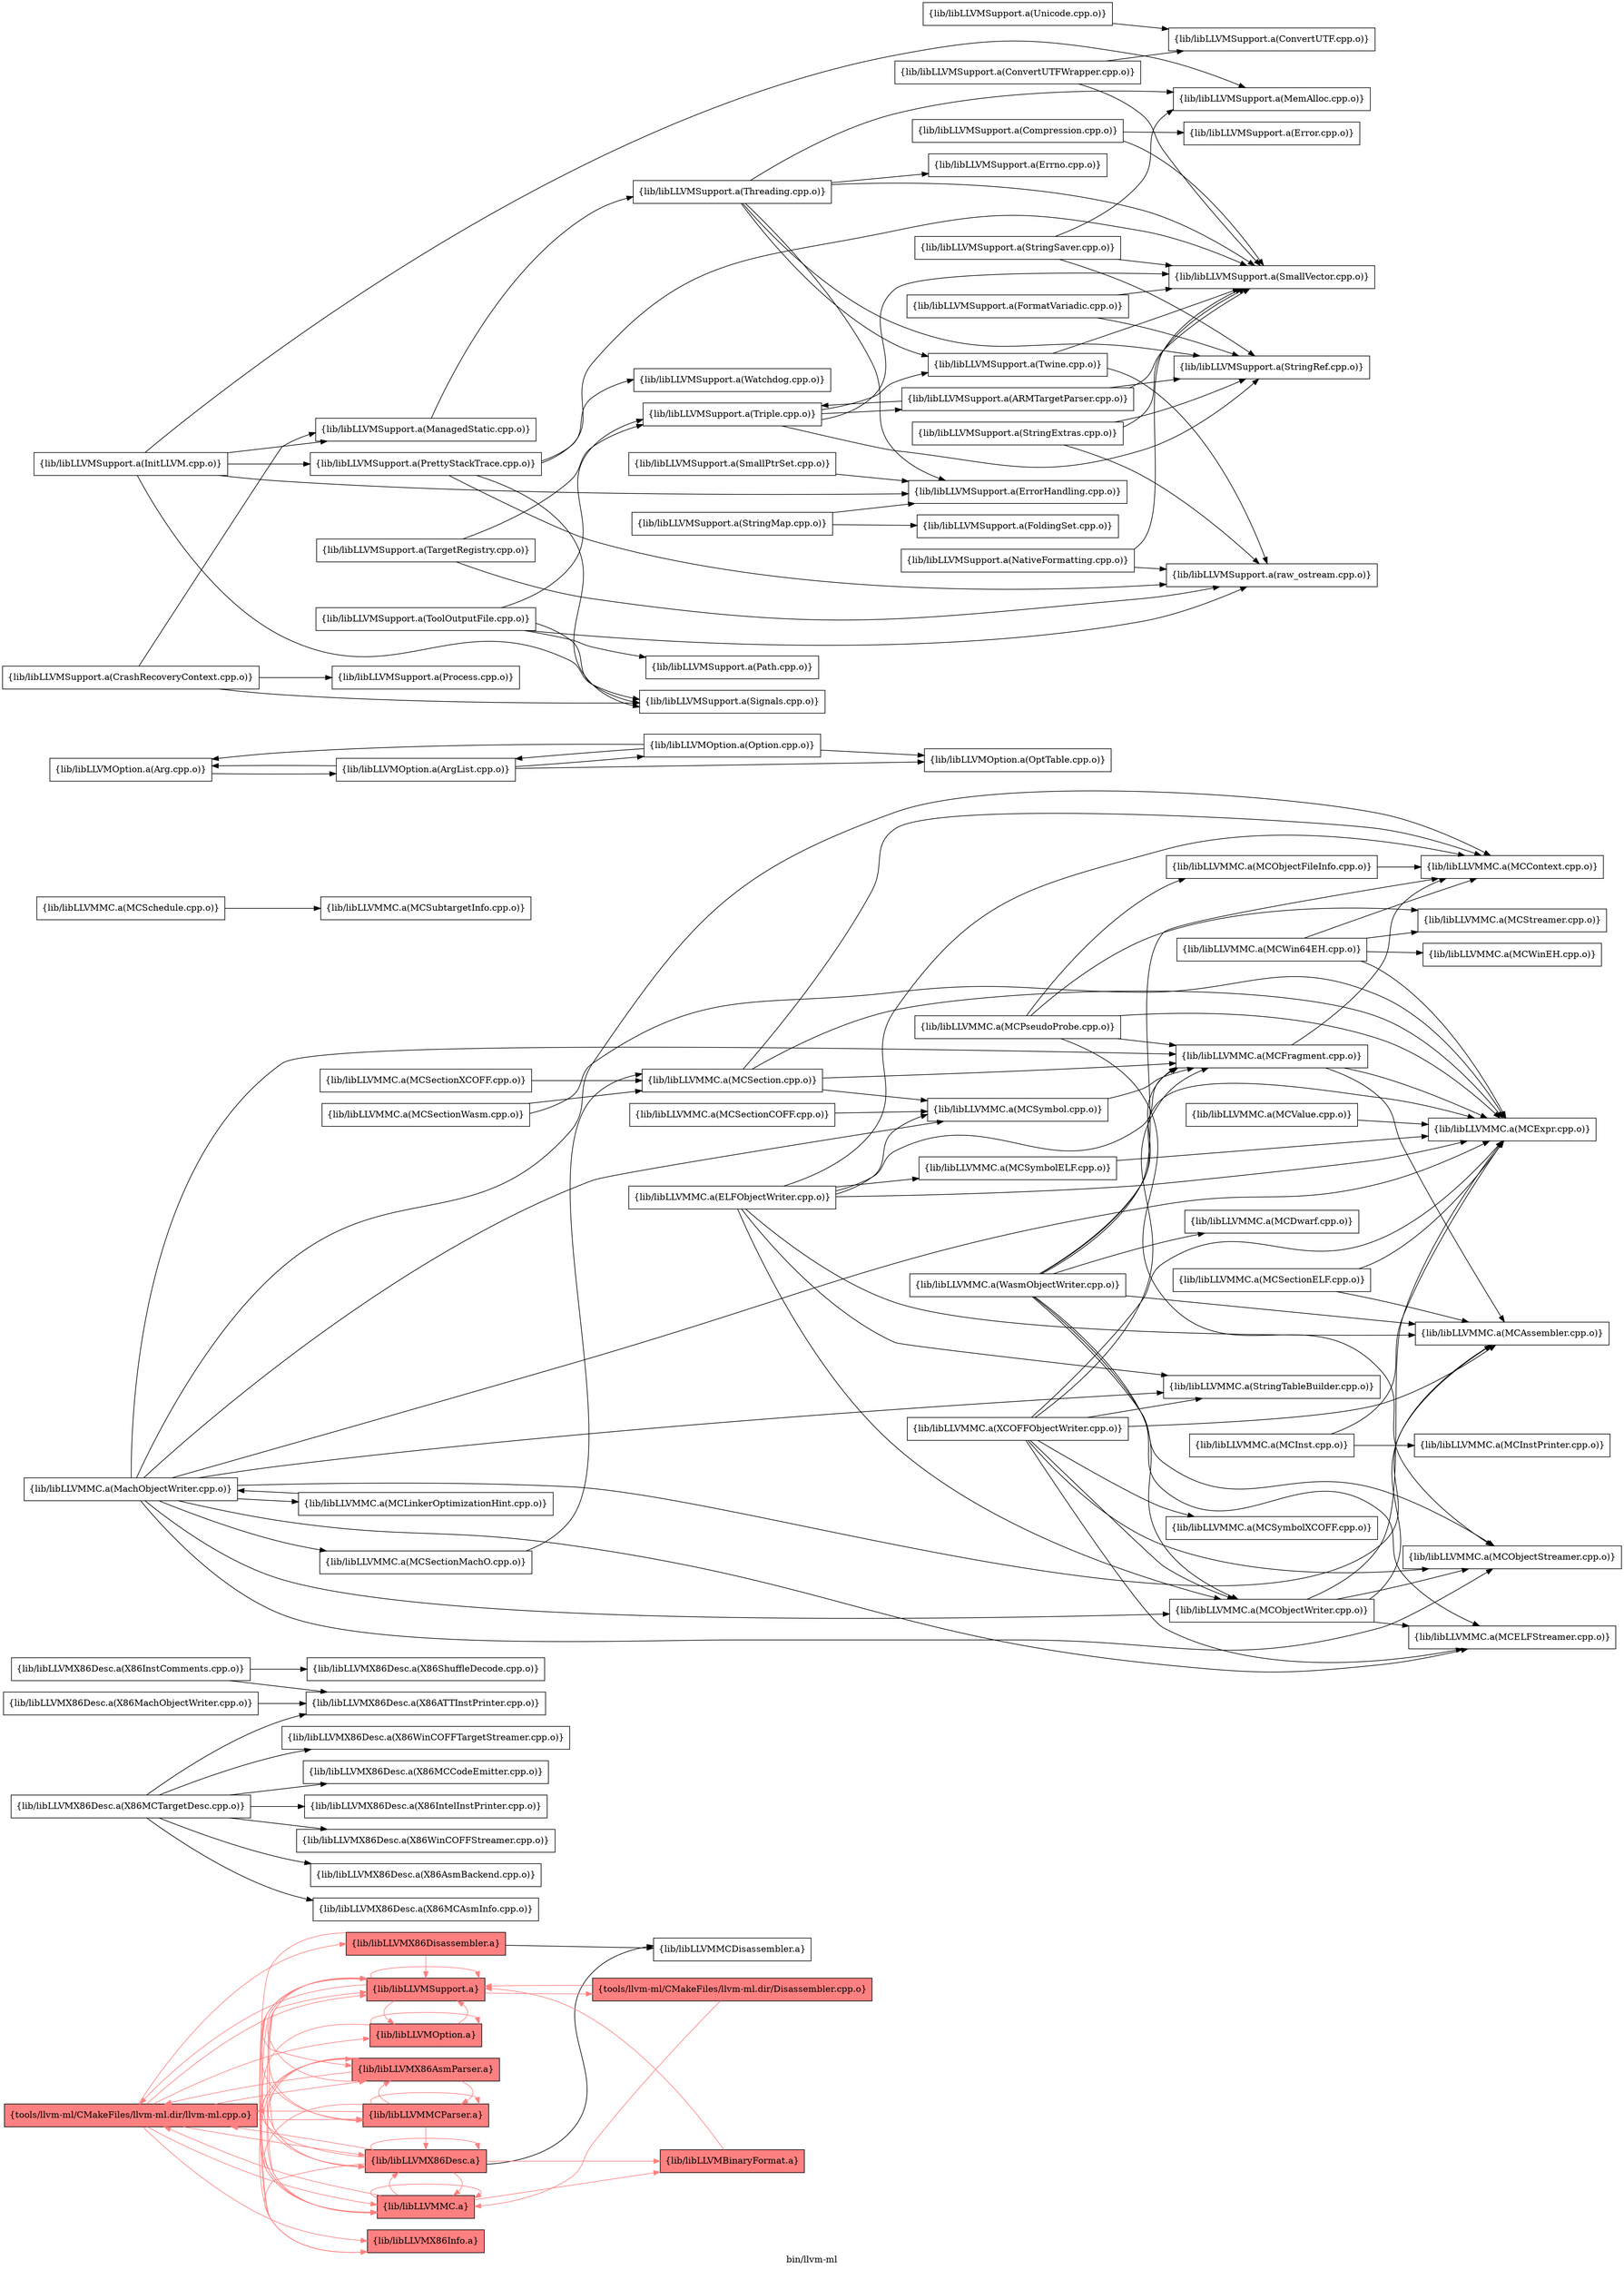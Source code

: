 digraph "bin/llvm-ml" {
	label="bin/llvm-ml";
	rankdir="LR"
	{ rank=same; Node0x561a8addbac8;  }
	{ rank=same; Node0x561a8addd648; Node0x561a8adddc38; Node0x561a8adde048; Node0x561a8adde598; Node0x561a8addea48; Node0x561a8adda178; Node0x561a8adda448; Node0x561a8adda998;  }

	Node0x561a8addbac8 [shape=record,shape=box,style=filled,fillcolor="1.000000 0.5 1",group=1,label="{tools/llvm-ml/CMakeFiles/llvm-ml.dir/llvm-ml.cpp.o}"];
	Node0x561a8addbac8 -> Node0x561a8addd648[color="1.000000 0.5 1"];
	Node0x561a8addbac8 -> Node0x561a8adddc38[color="1.000000 0.5 1"];
	Node0x561a8addbac8 -> Node0x561a8adde048[color="1.000000 0.5 1"];
	Node0x561a8addbac8 -> Node0x561a8adde598[color="1.000000 0.5 1"];
	Node0x561a8addbac8 -> Node0x561a8addea48[color="1.000000 0.5 1"];
	Node0x561a8addbac8 -> Node0x561a8adda178[color="1.000000 0.5 1"];
	Node0x561a8addbac8 -> Node0x561a8adda448[color="1.000000 0.5 1"];
	Node0x561a8addbac8 -> Node0x561a8adda998[color="1.000000 0.5 1"];
	Node0x561a8addd648 [shape=record,shape=box,style=filled,fillcolor="1.000000 0.5 1",group=1,label="{lib/libLLVMX86AsmParser.a}"];
	Node0x561a8addd648 -> Node0x561a8addbac8[color="1.000000 0.5 1"];
	Node0x561a8addd648 -> Node0x561a8adddc38[color="1.000000 0.5 1"];
	Node0x561a8addd648 -> Node0x561a8adde598[color="1.000000 0.5 1"];
	Node0x561a8addd648 -> Node0x561a8addea48[color="1.000000 0.5 1"];
	Node0x561a8addd648 -> Node0x561a8adda178[color="1.000000 0.5 1"];
	Node0x561a8addd648 -> Node0x561a8adda998[color="1.000000 0.5 1"];
	Node0x561a8adddc38 [shape=record,shape=box,style=filled,fillcolor="1.000000 0.5 1",group=1,label="{lib/libLLVMX86Desc.a}"];
	Node0x561a8adddc38 -> Node0x561a8addbac8[color="1.000000 0.5 1"];
	Node0x561a8adddc38 -> Node0x561a8adddc38[color="1.000000 0.5 1"];
	Node0x561a8adddc38 -> Node0x561a8addea48[color="1.000000 0.5 1"];
	Node0x561a8adddc38 -> Node0x561a8adda998[color="1.000000 0.5 1"];
	Node0x561a8adddc38 -> Node0x561a8adde598[color="1.000000 0.5 1"];
	Node0x561a8adddc38 -> Node0x561a8addae48;
	Node0x561a8adddc38 -> Node0x561a8addd648[color="1.000000 0.5 1"];
	Node0x561a8adddc38 -> Node0x561a8addb848[color="1.000000 0.5 1"];
	Node0x561a8adde048 [shape=record,shape=box,style=filled,fillcolor="1.000000 0.5 1",group=1,label="{lib/libLLVMX86Disassembler.a}"];
	Node0x561a8adde048 -> Node0x561a8adde598[color="1.000000 0.5 1"];
	Node0x561a8adde048 -> Node0x561a8adda998[color="1.000000 0.5 1"];
	Node0x561a8adde048 -> Node0x561a8addae48;
	Node0x561a8adde598 [shape=record,shape=box,style=filled,fillcolor="1.000000 0.5 1",group=1,label="{lib/libLLVMX86Info.a}"];
	Node0x561a8adde598 -> Node0x561a8adda998[color="1.000000 0.5 1"];
	Node0x561a8addea48 [shape=record,shape=box,style=filled,fillcolor="1.000000 0.5 1",group=1,label="{lib/libLLVMMC.a}"];
	Node0x561a8addea48 -> Node0x561a8adddc38[color="1.000000 0.5 1"];
	Node0x561a8addea48 -> Node0x561a8addea48[color="1.000000 0.5 1"];
	Node0x561a8addea48 -> Node0x561a8adda998[color="1.000000 0.5 1"];
	Node0x561a8addea48 -> Node0x561a8addbac8[color="1.000000 0.5 1"];
	Node0x561a8addea48 -> Node0x561a8addd648[color="1.000000 0.5 1"];
	Node0x561a8addea48 -> Node0x561a8addb848[color="1.000000 0.5 1"];
	Node0x561a8adda178 [shape=record,shape=box,style=filled,fillcolor="1.000000 0.5 1",group=1,label="{lib/libLLVMMCParser.a}"];
	Node0x561a8adda178 -> Node0x561a8addbac8[color="1.000000 0.5 1"];
	Node0x561a8adda178 -> Node0x561a8addea48[color="1.000000 0.5 1"];
	Node0x561a8adda178 -> Node0x561a8adda178[color="1.000000 0.5 1"];
	Node0x561a8adda178 -> Node0x561a8adda998[color="1.000000 0.5 1"];
	Node0x561a8adda178 -> Node0x561a8addd648[color="1.000000 0.5 1"];
	Node0x561a8adda178 -> Node0x561a8adddc38[color="1.000000 0.5 1"];
	Node0x561a8adda448 [shape=record,shape=box,style=filled,fillcolor="1.000000 0.5 1",group=1,label="{lib/libLLVMOption.a}"];
	Node0x561a8adda448 -> Node0x561a8adda998[color="1.000000 0.5 1"];
	Node0x561a8adda448 -> Node0x561a8addea48[color="1.000000 0.5 1"];
	Node0x561a8adda448 -> Node0x561a8adda448[color="1.000000 0.5 1"];
	Node0x561a8adda998 [shape=record,shape=box,style=filled,fillcolor="1.000000 0.5 1",group=1,label="{lib/libLLVMSupport.a}"];
	Node0x561a8adda998 -> Node0x561a8addea48[color="1.000000 0.5 1"];
	Node0x561a8adda998 -> Node0x561a8adda178[color="1.000000 0.5 1"];
	Node0x561a8adda998 -> Node0x561a8adda998[color="1.000000 0.5 1"];
	Node0x561a8adda998 -> Node0x561a8addbac8[color="1.000000 0.5 1"];
	Node0x561a8adda998 -> Node0x561a8addd648[color="1.000000 0.5 1"];
	Node0x561a8adda998 -> Node0x561a8adddc38[color="1.000000 0.5 1"];
	Node0x561a8adda998 -> Node0x561a8addc1f8[color="1.000000 0.5 1"];
	Node0x561a8adda998 -> Node0x561a8adda448[color="1.000000 0.5 1"];
	Node0x561a8addc1f8 [shape=record,shape=box,style=filled,fillcolor="1.000000 0.5 1",group=1,label="{tools/llvm-ml/CMakeFiles/llvm-ml.dir/Disassembler.cpp.o}"];
	Node0x561a8addc1f8 -> Node0x561a8addea48[color="1.000000 0.5 1"];
	Node0x561a8addc1f8 -> Node0x561a8adda998[color="1.000000 0.5 1"];
	Node0x561a8addda08 [shape=record,shape=box,group=0,label="{lib/libLLVMX86Desc.a(X86InstComments.cpp.o)}"];
	Node0x561a8addda08 -> Node0x561a8adda1c8;
	Node0x561a8addda08 -> Node0x561a8adda538;
	Node0x561a8adda1c8 [shape=record,shape=box,group=0,label="{lib/libLLVMX86Desc.a(X86ATTInstPrinter.cpp.o)}"];
	Node0x561a8adda538 [shape=record,shape=box,group=0,label="{lib/libLLVMX86Desc.a(X86ShuffleDecode.cpp.o)}"];
	Node0x561a8add9e08 [shape=record,shape=box,group=0,label="{lib/libLLVMX86Desc.a(X86MCTargetDesc.cpp.o)}"];
	Node0x561a8add9e08 -> Node0x561a8adda1c8;
	Node0x561a8add9e08 -> Node0x561a8adde728;
	Node0x561a8add9e08 -> Node0x561a8adda268;
	Node0x561a8add9e08 -> Node0x561a8adda948;
	Node0x561a8add9e08 -> Node0x561a8addb168;
	Node0x561a8add9e08 -> Node0x561a8addcc48;
	Node0x561a8add9e08 -> Node0x561a8addd5a8;
	Node0x561a8adde728 [shape=record,shape=box,group=0,label="{lib/libLLVMX86Desc.a(X86IntelInstPrinter.cpp.o)}"];
	Node0x561a8adda268 [shape=record,shape=box,group=0,label="{lib/libLLVMX86Desc.a(X86AsmBackend.cpp.o)}"];
	Node0x561a8adda948 [shape=record,shape=box,group=0,label="{lib/libLLVMX86Desc.a(X86MCAsmInfo.cpp.o)}"];
	Node0x561a8addb168 [shape=record,shape=box,group=0,label="{lib/libLLVMX86Desc.a(X86MCCodeEmitter.cpp.o)}"];
	Node0x561a8addcc48 [shape=record,shape=box,group=0,label="{lib/libLLVMX86Desc.a(X86WinCOFFStreamer.cpp.o)}"];
	Node0x561a8addd5a8 [shape=record,shape=box,group=0,label="{lib/libLLVMX86Desc.a(X86WinCOFFTargetStreamer.cpp.o)}"];
	Node0x561a8addae48 [shape=record,shape=box,group=0,label="{lib/libLLVMMCDisassembler.a}"];
	Node0x561a8addb848 [shape=record,shape=box,style=filled,fillcolor="1.000000 0.5 1",group=1,label="{lib/libLLVMBinaryFormat.a}"];
	Node0x561a8addb848 -> Node0x561a8adda998[color="1.000000 0.5 1"];
	Node0x561a8addb758 [shape=record,shape=box,group=0,label="{lib/libLLVMX86Desc.a(X86MachObjectWriter.cpp.o)}"];
	Node0x561a8addb758 -> Node0x561a8adda1c8;
	Node0x561a8addd008 [shape=record,shape=box,group=0,label="{lib/libLLVMMC.a(ELFObjectWriter.cpp.o)}"];
	Node0x561a8addd008 -> Node0x561a8adda8a8;
	Node0x561a8addd008 -> Node0x561a8addc4c8;
	Node0x561a8addd008 -> Node0x561a8addae98;
	Node0x561a8addd008 -> Node0x561a8adda218;
	Node0x561a8addd008 -> Node0x561a8addcb08;
	Node0x561a8addd008 -> Node0x561a8adde278;
	Node0x561a8addd008 -> Node0x561a8adda8f8;
	Node0x561a8addd008 -> Node0x561a8addc158;
	Node0x561a8adda8a8 [shape=record,shape=box,group=0,label="{lib/libLLVMMC.a(MCAssembler.cpp.o)}"];
	Node0x561a8addc4c8 [shape=record,shape=box,group=0,label="{lib/libLLVMMC.a(MCContext.cpp.o)}"];
	Node0x561a8addae98 [shape=record,shape=box,group=0,label="{lib/libLLVMMC.a(MCExpr.cpp.o)}"];
	Node0x561a8adda218 [shape=record,shape=box,group=0,label="{lib/libLLVMMC.a(MCFragment.cpp.o)}"];
	Node0x561a8adda218 -> Node0x561a8adda8a8;
	Node0x561a8adda218 -> Node0x561a8addc4c8;
	Node0x561a8adda218 -> Node0x561a8addae98;
	Node0x561a8addcb08 [shape=record,shape=box,group=0,label="{lib/libLLVMMC.a(MCObjectWriter.cpp.o)}"];
	Node0x561a8addcb08 -> Node0x561a8adda8a8;
	Node0x561a8addcb08 -> Node0x561a8addda58;
	Node0x561a8addcb08 -> Node0x561a8addae98;
	Node0x561a8addcb08 -> Node0x561a8addbb68;
	Node0x561a8adde278 [shape=record,shape=box,group=0,label="{lib/libLLVMMC.a(MCSymbol.cpp.o)}"];
	Node0x561a8adde278 -> Node0x561a8adda218;
	Node0x561a8adda8f8 [shape=record,shape=box,group=0,label="{lib/libLLVMMC.a(MCSymbolELF.cpp.o)}"];
	Node0x561a8adda8f8 -> Node0x561a8addae98;
	Node0x561a8addc158 [shape=record,shape=box,group=0,label="{lib/libLLVMMC.a(StringTableBuilder.cpp.o)}"];
	Node0x561a8adda128 [shape=record,shape=box,group=0,label="{lib/libLLVMMC.a(MCInst.cpp.o)}"];
	Node0x561a8adda128 -> Node0x561a8addae98;
	Node0x561a8adda128 -> Node0x561a8addbc08;
	Node0x561a8addbc08 [shape=record,shape=box,group=0,label="{lib/libLLVMMC.a(MCInstPrinter.cpp.o)}"];
	Node0x561a8addb898 [shape=record,shape=box,group=0,label="{lib/libLLVMMC.a(MCObjectFileInfo.cpp.o)}"];
	Node0x561a8addb898 -> Node0x561a8addc4c8;
	Node0x561a8addda58 [shape=record,shape=box,group=0,label="{lib/libLLVMMC.a(MCELFStreamer.cpp.o)}"];
	Node0x561a8addbb68 [shape=record,shape=box,group=0,label="{lib/libLLVMMC.a(MCObjectStreamer.cpp.o)}"];
	Node0x561a8addc838 [shape=record,shape=box,group=0,label="{lib/libLLVMMC.a(MCPseudoProbe.cpp.o)}"];
	Node0x561a8addc838 -> Node0x561a8addae98;
	Node0x561a8addc838 -> Node0x561a8adda218;
	Node0x561a8addc838 -> Node0x561a8addb898;
	Node0x561a8addc838 -> Node0x561a8addbb68;
	Node0x561a8addc838 -> Node0x561a8addcba8;
	Node0x561a8addcba8 [shape=record,shape=box,group=0,label="{lib/libLLVMMC.a(MCStreamer.cpp.o)}"];
	Node0x561a8adde138 [shape=record,shape=box,group=0,label="{lib/libLLVMMC.a(MCSection.cpp.o)}"];
	Node0x561a8adde138 -> Node0x561a8addc4c8;
	Node0x561a8adde138 -> Node0x561a8addae98;
	Node0x561a8adde138 -> Node0x561a8adda218;
	Node0x561a8adde138 -> Node0x561a8adde278;
	Node0x561a8adde8b8 [shape=record,shape=box,group=0,label="{lib/libLLVMMC.a(MCSectionCOFF.cpp.o)}"];
	Node0x561a8adde8b8 -> Node0x561a8adde278;
	Node0x561a8adde408 [shape=record,shape=box,group=0,label="{lib/libLLVMMC.a(MCSectionELF.cpp.o)}"];
	Node0x561a8adde408 -> Node0x561a8adda8a8;
	Node0x561a8adde408 -> Node0x561a8addae98;
	Node0x561a8adda4e8 [shape=record,shape=box,group=0,label="{lib/libLLVMMC.a(MCSectionMachO.cpp.o)}"];
	Node0x561a8adda4e8 -> Node0x561a8adde138;
	Node0x561a8addabc8 [shape=record,shape=box,group=0,label="{lib/libLLVMMC.a(MCSectionWasm.cpp.o)}"];
	Node0x561a8addabc8 -> Node0x561a8addae98;
	Node0x561a8addabc8 -> Node0x561a8adde138;
	Node0x561a8addd698 [shape=record,shape=box,group=0,label="{lib/libLLVMMC.a(MCSectionXCOFF.cpp.o)}"];
	Node0x561a8addd698 -> Node0x561a8adde138;
	Node0x561a8adddaa8 [shape=record,shape=box,group=0,label="{lib/libLLVMMC.a(MCSchedule.cpp.o)}"];
	Node0x561a8adddaa8 -> Node0x561a8adde688;
	Node0x561a8adde688 [shape=record,shape=box,group=0,label="{lib/libLLVMMC.a(MCSubtargetInfo.cpp.o)}"];
	Node0x561a8addc428 [shape=record,shape=box,group=0,label="{lib/libLLVMMC.a(MCValue.cpp.o)}"];
	Node0x561a8addc428 -> Node0x561a8addae98;
	Node0x561a8addd328 [shape=record,shape=box,group=0,label="{lib/libLLVMMC.a(MCWin64EH.cpp.o)}"];
	Node0x561a8addd328 -> Node0x561a8addc4c8;
	Node0x561a8addd328 -> Node0x561a8addae98;
	Node0x561a8addd328 -> Node0x561a8addcba8;
	Node0x561a8addd328 -> Node0x561a8adde4a8;
	Node0x561a8adde4a8 [shape=record,shape=box,group=0,label="{lib/libLLVMMC.a(MCWinEH.cpp.o)}"];
	Node0x561a8addb2a8 [shape=record,shape=box,group=0,label="{lib/libLLVMMC.a(MachObjectWriter.cpp.o)}"];
	Node0x561a8addb2a8 -> Node0x561a8adda8a8;
	Node0x561a8addb2a8 -> Node0x561a8addc4c8;
	Node0x561a8addb2a8 -> Node0x561a8addda58;
	Node0x561a8addb2a8 -> Node0x561a8addae98;
	Node0x561a8addb2a8 -> Node0x561a8adda218;
	Node0x561a8addb2a8 -> Node0x561a8addbb68;
	Node0x561a8addb2a8 -> Node0x561a8addcb08;
	Node0x561a8addb2a8 -> Node0x561a8adda4e8;
	Node0x561a8addb2a8 -> Node0x561a8adde278;
	Node0x561a8addb2a8 -> Node0x561a8addb9d8;
	Node0x561a8addb2a8 -> Node0x561a8addc158;
	Node0x561a8addb9d8 [shape=record,shape=box,group=0,label="{lib/libLLVMMC.a(MCLinkerOptimizationHint.cpp.o)}"];
	Node0x561a8addb9d8 -> Node0x561a8addb2a8;
	Node0x561a8adda718 [shape=record,shape=box,group=0,label="{lib/libLLVMMC.a(WasmObjectWriter.cpp.o)}"];
	Node0x561a8adda718 -> Node0x561a8adda8a8;
	Node0x561a8adda718 -> Node0x561a8addc4c8;
	Node0x561a8adda718 -> Node0x561a8addeae8;
	Node0x561a8adda718 -> Node0x561a8addda58;
	Node0x561a8adda718 -> Node0x561a8addae98;
	Node0x561a8adda718 -> Node0x561a8adda218;
	Node0x561a8adda718 -> Node0x561a8addbb68;
	Node0x561a8adda718 -> Node0x561a8addcb08;
	Node0x561a8addeae8 [shape=record,shape=box,group=0,label="{lib/libLLVMMC.a(MCDwarf.cpp.o)}"];
	Node0x561a8adddf08 [shape=record,shape=box,group=0,label="{lib/libLLVMMC.a(XCOFFObjectWriter.cpp.o)}"];
	Node0x561a8adddf08 -> Node0x561a8adda8a8;
	Node0x561a8adddf08 -> Node0x561a8addda58;
	Node0x561a8adddf08 -> Node0x561a8addae98;
	Node0x561a8adddf08 -> Node0x561a8adda218;
	Node0x561a8adddf08 -> Node0x561a8addbb68;
	Node0x561a8adddf08 -> Node0x561a8addcb08;
	Node0x561a8adddf08 -> Node0x561a8adda358;
	Node0x561a8adddf08 -> Node0x561a8addc158;
	Node0x561a8adda358 [shape=record,shape=box,group=0,label="{lib/libLLVMMC.a(MCSymbolXCOFF.cpp.o)}"];
	Node0x561a8addacb8 [shape=record,shape=box,group=0,label="{lib/libLLVMOption.a(Arg.cpp.o)}"];
	Node0x561a8addacb8 -> Node0x561a8adda9e8;
	Node0x561a8adda9e8 [shape=record,shape=box,group=0,label="{lib/libLLVMOption.a(ArgList.cpp.o)}"];
	Node0x561a8adda9e8 -> Node0x561a8addacb8;
	Node0x561a8adda9e8 -> Node0x561a8add9cc8;
	Node0x561a8adda9e8 -> Node0x561a8addc2e8;
	Node0x561a8add9cc8 [shape=record,shape=box,group=0,label="{lib/libLLVMOption.a(Option.cpp.o)}"];
	Node0x561a8add9cc8 -> Node0x561a8addacb8;
	Node0x561a8add9cc8 -> Node0x561a8adda9e8;
	Node0x561a8add9cc8 -> Node0x561a8addc2e8;
	Node0x561a8addc2e8 [shape=record,shape=box,group=0,label="{lib/libLLVMOption.a(OptTable.cpp.o)}"];
	Node0x561a8adde548 [shape=record,shape=box,group=0,label="{lib/libLLVMSupport.a(Compression.cpp.o)}"];
	Node0x561a8adde548 -> Node0x561a8addbde8;
	Node0x561a8adde548 -> Node0x561a8adda2b8;
	Node0x561a8addbde8 [shape=record,shape=box,group=0,label="{lib/libLLVMSupport.a(SmallVector.cpp.o)}"];
	Node0x561a8adda2b8 [shape=record,shape=box,group=0,label="{lib/libLLVMSupport.a(Error.cpp.o)}"];
	Node0x561a8adde188 [shape=record,shape=box,group=0,label="{lib/libLLVMSupport.a(ConvertUTFWrapper.cpp.o)}"];
	Node0x561a8adde188 -> Node0x561a8addbde8;
	Node0x561a8adde188 -> Node0x561a8addaf38;
	Node0x561a8addaf38 [shape=record,shape=box,group=0,label="{lib/libLLVMSupport.a(ConvertUTF.cpp.o)}"];
	Node0x561a8addb0c8 [shape=record,shape=box,group=0,label="{lib/libLLVMSupport.a(FormatVariadic.cpp.o)}"];
	Node0x561a8addb0c8 -> Node0x561a8addbde8;
	Node0x561a8addb0c8 -> Node0x561a8adde908;
	Node0x561a8adde908 [shape=record,shape=box,group=0,label="{lib/libLLVMSupport.a(StringRef.cpp.o)}"];
	Node0x561a8addcb58 [shape=record,shape=box,group=0,label="{lib/libLLVMSupport.a(InitLLVM.cpp.o)}"];
	Node0x561a8addcb58 -> Node0x561a8add9f48;
	Node0x561a8addcb58 -> Node0x561a8addd238;
	Node0x561a8addcb58 -> Node0x561a8adddeb8;
	Node0x561a8addcb58 -> Node0x561a8addac68;
	Node0x561a8addcb58 -> Node0x561a8addcdd8;
	Node0x561a8add9f48 [shape=record,shape=box,group=0,label="{lib/libLLVMSupport.a(ErrorHandling.cpp.o)}"];
	Node0x561a8addd238 [shape=record,shape=box,group=0,label="{lib/libLLVMSupport.a(ManagedStatic.cpp.o)}"];
	Node0x561a8addd238 -> Node0x561a8addddc8;
	Node0x561a8adddeb8 [shape=record,shape=box,group=0,label="{lib/libLLVMSupport.a(MemAlloc.cpp.o)}"];
	Node0x561a8addac68 [shape=record,shape=box,group=0,label="{lib/libLLVMSupport.a(PrettyStackTrace.cpp.o)}"];
	Node0x561a8addac68 -> Node0x561a8addbde8;
	Node0x561a8addac68 -> Node0x561a8addd418;
	Node0x561a8addac68 -> Node0x561a8addcdd8;
	Node0x561a8addac68 -> Node0x561a8addeb38;
	Node0x561a8addcdd8 [shape=record,shape=box,group=0,label="{lib/libLLVMSupport.a(Signals.cpp.o)}"];
	Node0x561a8addddc8 [shape=record,shape=box,group=0,label="{lib/libLLVMSupport.a(Threading.cpp.o)}"];
	Node0x561a8addddc8 -> Node0x561a8addbde8;
	Node0x561a8addddc8 -> Node0x561a8adde908;
	Node0x561a8addddc8 -> Node0x561a8addc888;
	Node0x561a8addddc8 -> Node0x561a8add9f48;
	Node0x561a8addddc8 -> Node0x561a8adddeb8;
	Node0x561a8addddc8 -> Node0x561a8addb2f8;
	Node0x561a8addd418 [shape=record,shape=box,group=0,label="{lib/libLLVMSupport.a(raw_ostream.cpp.o)}"];
	Node0x561a8addeb38 [shape=record,shape=box,group=0,label="{lib/libLLVMSupport.a(Watchdog.cpp.o)}"];
	Node0x561a8add9f98 [shape=record,shape=box,group=0,label="{lib/libLLVMSupport.a(SmallPtrSet.cpp.o)}"];
	Node0x561a8add9f98 -> Node0x561a8add9f48;
	Node0x561a8addaee8 [shape=record,shape=box,group=0,label="{lib/libLLVMSupport.a(StringMap.cpp.o)}"];
	Node0x561a8addaee8 -> Node0x561a8add9f48;
	Node0x561a8addaee8 -> Node0x561a8addb708;
	Node0x561a8addb708 [shape=record,shape=box,group=0,label="{lib/libLLVMSupport.a(FoldingSet.cpp.o)}"];
	Node0x561a8adda7b8 [shape=record,shape=box,group=0,label="{lib/libLLVMSupport.a(StringSaver.cpp.o)}"];
	Node0x561a8adda7b8 -> Node0x561a8addbde8;
	Node0x561a8adda7b8 -> Node0x561a8adde908;
	Node0x561a8adda7b8 -> Node0x561a8adddeb8;
	Node0x561a8adddc88 [shape=record,shape=box,group=0,label="{lib/libLLVMSupport.a(ToolOutputFile.cpp.o)}"];
	Node0x561a8adddc88 -> Node0x561a8addcfb8;
	Node0x561a8adddc88 -> Node0x561a8addd418;
	Node0x561a8adddc88 -> Node0x561a8addec28;
	Node0x561a8adddc88 -> Node0x561a8addcdd8;
	Node0x561a8addcfb8 [shape=record,shape=box,group=0,label="{lib/libLLVMSupport.a(Triple.cpp.o)}"];
	Node0x561a8addcfb8 -> Node0x561a8addbde8;
	Node0x561a8addcfb8 -> Node0x561a8adde908;
	Node0x561a8addcfb8 -> Node0x561a8addd6e8;
	Node0x561a8addcfb8 -> Node0x561a8addc888;
	Node0x561a8addec28 [shape=record,shape=box,group=0,label="{lib/libLLVMSupport.a(Path.cpp.o)}"];
	Node0x561a8addd6e8 [shape=record,shape=box,group=0,label="{lib/libLLVMSupport.a(ARMTargetParser.cpp.o)}"];
	Node0x561a8addd6e8 -> Node0x561a8addbde8;
	Node0x561a8addd6e8 -> Node0x561a8adde908;
	Node0x561a8addd6e8 -> Node0x561a8addcfb8;
	Node0x561a8addc888 [shape=record,shape=box,group=0,label="{lib/libLLVMSupport.a(Twine.cpp.o)}"];
	Node0x561a8addc888 -> Node0x561a8addbde8;
	Node0x561a8addc888 -> Node0x561a8addd418;
	Node0x561a8addbbb8 [shape=record,shape=box,group=0,label="{lib/libLLVMSupport.a(Unicode.cpp.o)}"];
	Node0x561a8addbbb8 -> Node0x561a8addaf38;
	Node0x561a8addd378 [shape=record,shape=box,group=0,label="{lib/libLLVMSupport.a(NativeFormatting.cpp.o)}"];
	Node0x561a8addd378 -> Node0x561a8addbde8;
	Node0x561a8addd378 -> Node0x561a8addd418;
	Node0x561a8adda498 [shape=record,shape=box,group=0,label="{lib/libLLVMSupport.a(CrashRecoveryContext.cpp.o)}"];
	Node0x561a8adda498 -> Node0x561a8addd238;
	Node0x561a8adda498 -> Node0x561a8adda628;
	Node0x561a8adda498 -> Node0x561a8addcdd8;
	Node0x561a8adda628 [shape=record,shape=box,group=0,label="{lib/libLLVMSupport.a(Process.cpp.o)}"];
	Node0x561a8addadf8 [shape=record,shape=box,group=0,label="{lib/libLLVMSupport.a(StringExtras.cpp.o)}"];
	Node0x561a8addadf8 -> Node0x561a8addbde8;
	Node0x561a8addadf8 -> Node0x561a8adde908;
	Node0x561a8addadf8 -> Node0x561a8addd418;
	Node0x561a8addc608 [shape=record,shape=box,group=0,label="{lib/libLLVMSupport.a(TargetRegistry.cpp.o)}"];
	Node0x561a8addc608 -> Node0x561a8addcfb8;
	Node0x561a8addc608 -> Node0x561a8addd418;
	Node0x561a8addb2f8 [shape=record,shape=box,group=0,label="{lib/libLLVMSupport.a(Errno.cpp.o)}"];
}
